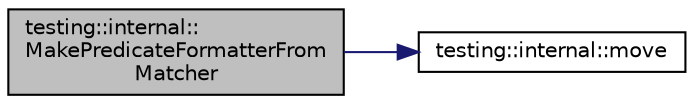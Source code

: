 digraph "testing::internal::MakePredicateFormatterFromMatcher"
{
  edge [fontname="Helvetica",fontsize="10",labelfontname="Helvetica",labelfontsize="10"];
  node [fontname="Helvetica",fontsize="10",shape=record];
  rankdir="LR";
  Node1900 [label="testing::internal::\lMakePredicateFormatterFrom\lMatcher",height=0.2,width=0.4,color="black", fillcolor="grey75", style="filled", fontcolor="black"];
  Node1900 -> Node1901 [color="midnightblue",fontsize="10",style="solid",fontname="Helvetica"];
  Node1901 [label="testing::internal::move",height=0.2,width=0.4,color="black", fillcolor="white", style="filled",URL="$d0/da7/namespacetesting_1_1internal.html#a0f6d06bf8c3093b9c22bb08723db201e"];
}
